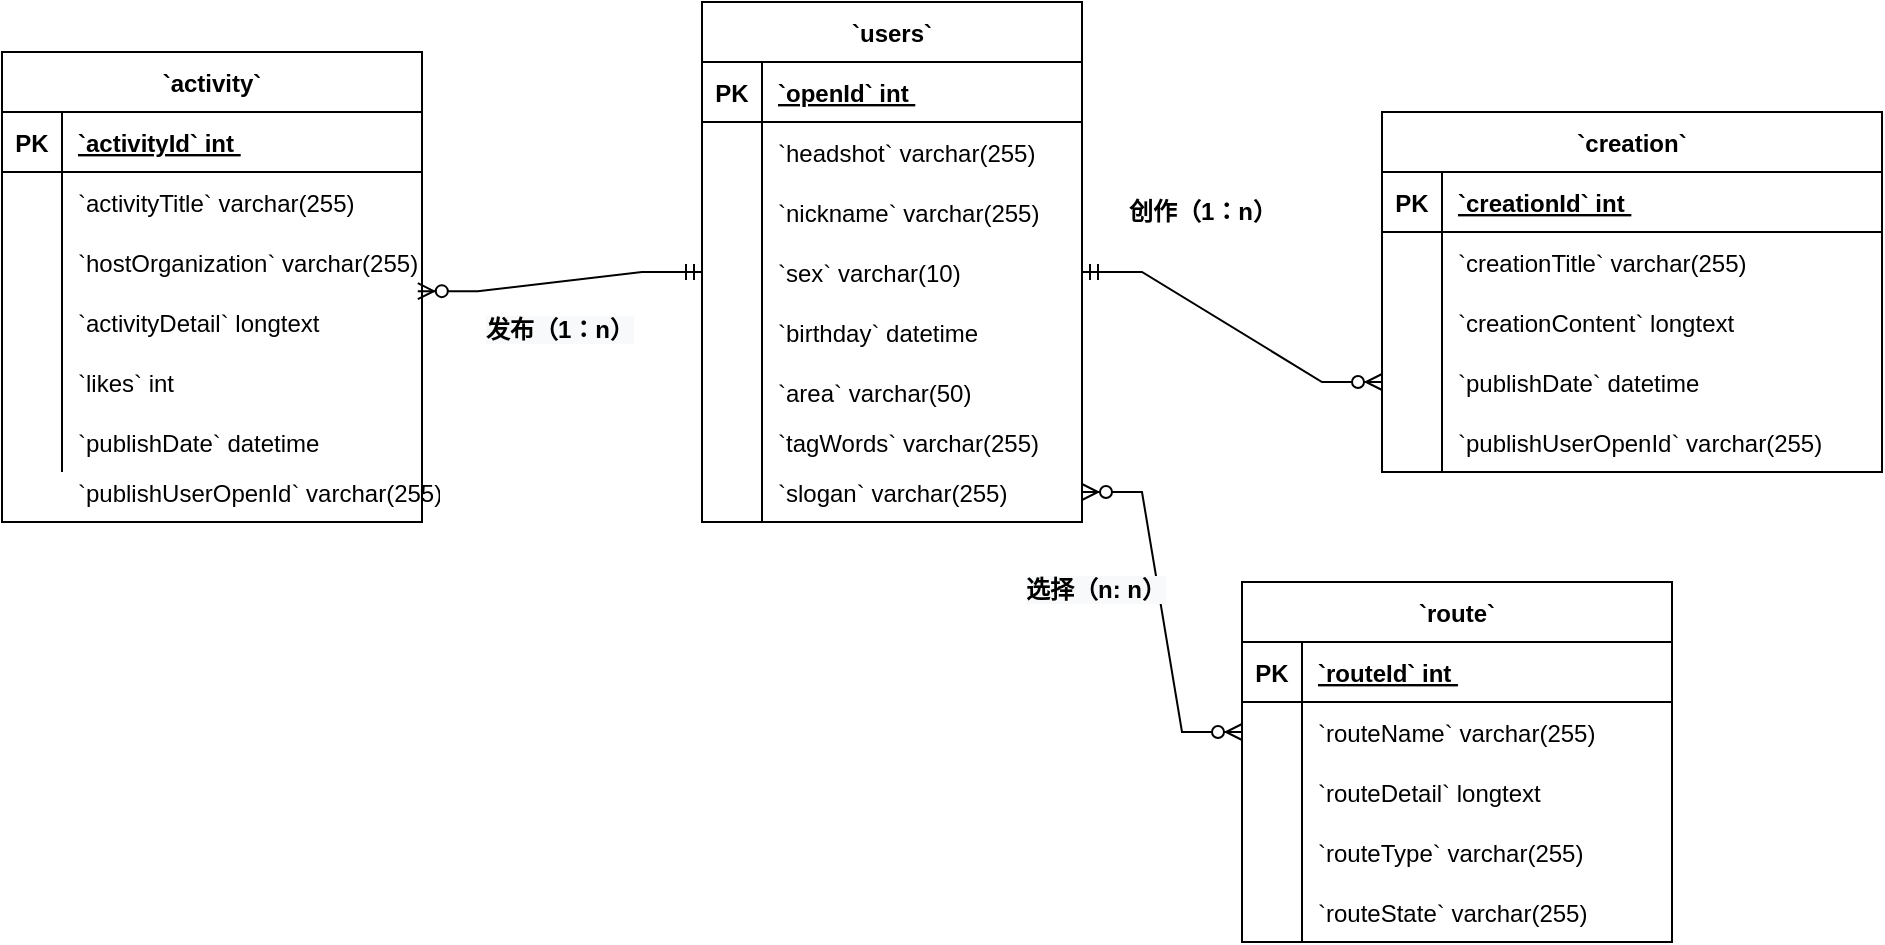 <mxfile version="20.5.1" type="github">
  <diagram id="R2lEEEUBdFMjLlhIrx00" name="Page-1">
    <mxGraphModel dx="2128" dy="579" grid="1" gridSize="10" guides="1" tooltips="1" connect="1" arrows="1" fold="1" page="1" pageScale="1" pageWidth="850" pageHeight="1100" math="0" shadow="0" extFonts="Permanent Marker^https://fonts.googleapis.com/css?family=Permanent+Marker">
      <root>
        <mxCell id="0" />
        <mxCell id="1" parent="0" />
        <mxCell id="EJQRQw9YelDtH3V-2thK-28" value="`users`" style="shape=table;startSize=30;container=1;collapsible=1;childLayout=tableLayout;fixedRows=1;rowLines=0;fontStyle=1;align=center;resizeLast=1;" parent="1" vertex="1">
          <mxGeometry x="90" y="200" width="190" height="260" as="geometry" />
        </mxCell>
        <mxCell id="EJQRQw9YelDtH3V-2thK-29" value="" style="shape=tableRow;horizontal=0;startSize=0;swimlaneHead=0;swimlaneBody=0;fillColor=none;collapsible=0;dropTarget=0;points=[[0,0.5],[1,0.5]];portConstraint=eastwest;top=0;left=0;right=0;bottom=1;" parent="EJQRQw9YelDtH3V-2thK-28" vertex="1">
          <mxGeometry y="30" width="190" height="30" as="geometry" />
        </mxCell>
        <mxCell id="EJQRQw9YelDtH3V-2thK-30" value="PK" style="shape=partialRectangle;overflow=hidden;connectable=0;fillColor=none;top=0;left=0;bottom=0;right=0;fontStyle=1;" parent="EJQRQw9YelDtH3V-2thK-29" vertex="1">
          <mxGeometry width="30" height="30" as="geometry">
            <mxRectangle width="30" height="30" as="alternateBounds" />
          </mxGeometry>
        </mxCell>
        <mxCell id="EJQRQw9YelDtH3V-2thK-31" value="`openId` int " style="shape=partialRectangle;overflow=hidden;connectable=0;fillColor=none;align=left;top=0;left=0;bottom=0;right=0;spacingLeft=6;fontStyle=5;" parent="EJQRQw9YelDtH3V-2thK-29" vertex="1">
          <mxGeometry x="30" width="160" height="30" as="geometry">
            <mxRectangle width="160" height="30" as="alternateBounds" />
          </mxGeometry>
        </mxCell>
        <mxCell id="EJQRQw9YelDtH3V-2thK-35" value="" style="shape=tableRow;horizontal=0;startSize=0;swimlaneHead=0;swimlaneBody=0;fillColor=none;collapsible=0;dropTarget=0;points=[[0,0.5],[1,0.5]];portConstraint=eastwest;top=0;left=0;right=0;bottom=0;" parent="EJQRQw9YelDtH3V-2thK-28" vertex="1">
          <mxGeometry y="60" width="190" height="30" as="geometry" />
        </mxCell>
        <mxCell id="EJQRQw9YelDtH3V-2thK-36" value="" style="shape=partialRectangle;overflow=hidden;connectable=0;fillColor=none;top=0;left=0;bottom=0;right=0;" parent="EJQRQw9YelDtH3V-2thK-35" vertex="1">
          <mxGeometry width="30" height="30" as="geometry">
            <mxRectangle width="30" height="30" as="alternateBounds" />
          </mxGeometry>
        </mxCell>
        <mxCell id="EJQRQw9YelDtH3V-2thK-37" value="`headshot` varchar(255) " style="shape=partialRectangle;overflow=hidden;connectable=0;fillColor=none;align=left;top=0;left=0;bottom=0;right=0;spacingLeft=6;" parent="EJQRQw9YelDtH3V-2thK-35" vertex="1">
          <mxGeometry x="30" width="160" height="30" as="geometry">
            <mxRectangle width="160" height="30" as="alternateBounds" />
          </mxGeometry>
        </mxCell>
        <mxCell id="EJQRQw9YelDtH3V-2thK-38" value="" style="shape=tableRow;horizontal=0;startSize=0;swimlaneHead=0;swimlaneBody=0;fillColor=none;collapsible=0;dropTarget=0;points=[[0,0.5],[1,0.5]];portConstraint=eastwest;top=0;left=0;right=0;bottom=0;" parent="EJQRQw9YelDtH3V-2thK-28" vertex="1">
          <mxGeometry y="90" width="190" height="30" as="geometry" />
        </mxCell>
        <mxCell id="EJQRQw9YelDtH3V-2thK-39" value="" style="shape=partialRectangle;overflow=hidden;connectable=0;fillColor=none;top=0;left=0;bottom=0;right=0;" parent="EJQRQw9YelDtH3V-2thK-38" vertex="1">
          <mxGeometry width="30" height="30" as="geometry">
            <mxRectangle width="30" height="30" as="alternateBounds" />
          </mxGeometry>
        </mxCell>
        <mxCell id="EJQRQw9YelDtH3V-2thK-40" value="`nickname` varchar(255) " style="shape=partialRectangle;overflow=hidden;connectable=0;fillColor=none;align=left;top=0;left=0;bottom=0;right=0;spacingLeft=6;" parent="EJQRQw9YelDtH3V-2thK-38" vertex="1">
          <mxGeometry x="30" width="160" height="30" as="geometry">
            <mxRectangle width="160" height="30" as="alternateBounds" />
          </mxGeometry>
        </mxCell>
        <mxCell id="EJQRQw9YelDtH3V-2thK-47" value="" style="shape=tableRow;horizontal=0;startSize=0;swimlaneHead=0;swimlaneBody=0;fillColor=none;collapsible=0;dropTarget=0;points=[[0,0.5],[1,0.5]];portConstraint=eastwest;top=0;left=0;right=0;bottom=0;" parent="EJQRQw9YelDtH3V-2thK-28" vertex="1">
          <mxGeometry y="120" width="190" height="30" as="geometry" />
        </mxCell>
        <mxCell id="EJQRQw9YelDtH3V-2thK-48" value="" style="shape=partialRectangle;overflow=hidden;connectable=0;fillColor=none;top=0;left=0;bottom=0;right=0;" parent="EJQRQw9YelDtH3V-2thK-47" vertex="1">
          <mxGeometry width="30" height="30" as="geometry">
            <mxRectangle width="30" height="30" as="alternateBounds" />
          </mxGeometry>
        </mxCell>
        <mxCell id="EJQRQw9YelDtH3V-2thK-49" value="`sex` varchar(10) " style="shape=partialRectangle;overflow=hidden;connectable=0;fillColor=none;align=left;top=0;left=0;bottom=0;right=0;spacingLeft=6;" parent="EJQRQw9YelDtH3V-2thK-47" vertex="1">
          <mxGeometry x="30" width="160" height="30" as="geometry">
            <mxRectangle width="160" height="30" as="alternateBounds" />
          </mxGeometry>
        </mxCell>
        <mxCell id="EJQRQw9YelDtH3V-2thK-53" value="" style="shape=tableRow;horizontal=0;startSize=0;swimlaneHead=0;swimlaneBody=0;fillColor=none;collapsible=0;dropTarget=0;points=[[0,0.5],[1,0.5]];portConstraint=eastwest;top=0;left=0;right=0;bottom=0;" parent="EJQRQw9YelDtH3V-2thK-28" vertex="1">
          <mxGeometry y="150" width="190" height="30" as="geometry" />
        </mxCell>
        <mxCell id="EJQRQw9YelDtH3V-2thK-54" value="" style="shape=partialRectangle;overflow=hidden;connectable=0;fillColor=none;top=0;left=0;bottom=0;right=0;" parent="EJQRQw9YelDtH3V-2thK-53" vertex="1">
          <mxGeometry width="30" height="30" as="geometry">
            <mxRectangle width="30" height="30" as="alternateBounds" />
          </mxGeometry>
        </mxCell>
        <mxCell id="EJQRQw9YelDtH3V-2thK-55" value="`birthday` datetime" style="shape=partialRectangle;overflow=hidden;connectable=0;fillColor=none;align=left;top=0;left=0;bottom=0;right=0;spacingLeft=6;" parent="EJQRQw9YelDtH3V-2thK-53" vertex="1">
          <mxGeometry x="30" width="160" height="30" as="geometry">
            <mxRectangle width="160" height="30" as="alternateBounds" />
          </mxGeometry>
        </mxCell>
        <mxCell id="EJQRQw9YelDtH3V-2thK-56" value="" style="shape=tableRow;horizontal=0;startSize=0;swimlaneHead=0;swimlaneBody=0;fillColor=none;collapsible=0;dropTarget=0;points=[[0,0.5],[1,0.5]];portConstraint=eastwest;top=0;left=0;right=0;bottom=0;" parent="EJQRQw9YelDtH3V-2thK-28" vertex="1">
          <mxGeometry y="180" width="190" height="30" as="geometry" />
        </mxCell>
        <mxCell id="EJQRQw9YelDtH3V-2thK-57" value="" style="shape=partialRectangle;overflow=hidden;connectable=0;fillColor=none;top=0;left=0;bottom=0;right=0;" parent="EJQRQw9YelDtH3V-2thK-56" vertex="1">
          <mxGeometry width="30" height="30" as="geometry">
            <mxRectangle width="30" height="30" as="alternateBounds" />
          </mxGeometry>
        </mxCell>
        <mxCell id="EJQRQw9YelDtH3V-2thK-58" value="`area` varchar(50) " style="shape=partialRectangle;overflow=hidden;connectable=0;fillColor=none;align=left;top=0;left=0;bottom=0;right=0;spacingLeft=6;" parent="EJQRQw9YelDtH3V-2thK-56" vertex="1">
          <mxGeometry x="30" width="160" height="30" as="geometry">
            <mxRectangle width="160" height="30" as="alternateBounds" />
          </mxGeometry>
        </mxCell>
        <mxCell id="EJQRQw9YelDtH3V-2thK-62" value="" style="shape=tableRow;horizontal=0;startSize=0;swimlaneHead=0;swimlaneBody=0;fillColor=none;collapsible=0;dropTarget=0;points=[[0,0.5],[1,0.5]];portConstraint=eastwest;top=0;left=0;right=0;bottom=0;" parent="EJQRQw9YelDtH3V-2thK-28" vertex="1">
          <mxGeometry y="210" width="190" height="20" as="geometry" />
        </mxCell>
        <mxCell id="EJQRQw9YelDtH3V-2thK-63" value="" style="shape=partialRectangle;overflow=hidden;connectable=0;fillColor=none;top=0;left=0;bottom=0;right=0;" parent="EJQRQw9YelDtH3V-2thK-62" vertex="1">
          <mxGeometry width="30" height="20" as="geometry">
            <mxRectangle width="30" height="20" as="alternateBounds" />
          </mxGeometry>
        </mxCell>
        <mxCell id="EJQRQw9YelDtH3V-2thK-64" value="`tagWords` varchar(255) " style="shape=partialRectangle;overflow=hidden;connectable=0;fillColor=none;align=left;top=0;left=0;bottom=0;right=0;spacingLeft=6;" parent="EJQRQw9YelDtH3V-2thK-62" vertex="1">
          <mxGeometry x="30" width="160" height="20" as="geometry">
            <mxRectangle width="160" height="20" as="alternateBounds" />
          </mxGeometry>
        </mxCell>
        <mxCell id="EJQRQw9YelDtH3V-2thK-65" value="" style="shape=tableRow;horizontal=0;startSize=0;swimlaneHead=0;swimlaneBody=0;fillColor=none;collapsible=0;dropTarget=0;points=[[0,0.5],[1,0.5]];portConstraint=eastwest;top=0;left=0;right=0;bottom=0;" parent="EJQRQw9YelDtH3V-2thK-28" vertex="1">
          <mxGeometry y="230" width="190" height="30" as="geometry" />
        </mxCell>
        <mxCell id="EJQRQw9YelDtH3V-2thK-66" value="" style="shape=partialRectangle;overflow=hidden;connectable=0;fillColor=none;top=0;left=0;bottom=0;right=0;" parent="EJQRQw9YelDtH3V-2thK-65" vertex="1">
          <mxGeometry width="30" height="30" as="geometry">
            <mxRectangle width="30" height="30" as="alternateBounds" />
          </mxGeometry>
        </mxCell>
        <mxCell id="EJQRQw9YelDtH3V-2thK-67" value="`slogan` varchar(255) " style="shape=partialRectangle;overflow=hidden;connectable=0;fillColor=none;align=left;top=0;left=0;bottom=0;right=0;spacingLeft=6;" parent="EJQRQw9YelDtH3V-2thK-65" vertex="1">
          <mxGeometry x="30" width="160" height="30" as="geometry">
            <mxRectangle width="160" height="30" as="alternateBounds" />
          </mxGeometry>
        </mxCell>
        <mxCell id="EJQRQw9YelDtH3V-2thK-80" value="`activity`" style="shape=table;startSize=30;container=1;collapsible=1;childLayout=tableLayout;fixedRows=1;rowLines=0;fontStyle=1;align=center;resizeLast=1;" parent="1" vertex="1">
          <mxGeometry x="-260" y="225" width="210" height="235" as="geometry" />
        </mxCell>
        <mxCell id="EJQRQw9YelDtH3V-2thK-81" value="" style="shape=tableRow;horizontal=0;startSize=0;swimlaneHead=0;swimlaneBody=0;fillColor=none;collapsible=0;dropTarget=0;points=[[0,0.5],[1,0.5]];portConstraint=eastwest;top=0;left=0;right=0;bottom=1;" parent="EJQRQw9YelDtH3V-2thK-80" vertex="1">
          <mxGeometry y="30" width="210" height="30" as="geometry" />
        </mxCell>
        <mxCell id="EJQRQw9YelDtH3V-2thK-82" value="PK" style="shape=partialRectangle;overflow=hidden;connectable=0;fillColor=none;top=0;left=0;bottom=0;right=0;fontStyle=1;" parent="EJQRQw9YelDtH3V-2thK-81" vertex="1">
          <mxGeometry width="30" height="30" as="geometry">
            <mxRectangle width="30" height="30" as="alternateBounds" />
          </mxGeometry>
        </mxCell>
        <mxCell id="EJQRQw9YelDtH3V-2thK-83" value="`activityId` int " style="shape=partialRectangle;overflow=hidden;connectable=0;fillColor=none;align=left;top=0;left=0;bottom=0;right=0;spacingLeft=6;fontStyle=5;" parent="EJQRQw9YelDtH3V-2thK-81" vertex="1">
          <mxGeometry x="30" width="180" height="30" as="geometry">
            <mxRectangle width="180" height="30" as="alternateBounds" />
          </mxGeometry>
        </mxCell>
        <mxCell id="EJQRQw9YelDtH3V-2thK-84" value="" style="shape=tableRow;horizontal=0;startSize=0;swimlaneHead=0;swimlaneBody=0;fillColor=none;collapsible=0;dropTarget=0;points=[[0,0.5],[1,0.5]];portConstraint=eastwest;top=0;left=0;right=0;bottom=0;" parent="EJQRQw9YelDtH3V-2thK-80" vertex="1">
          <mxGeometry y="60" width="210" height="30" as="geometry" />
        </mxCell>
        <mxCell id="EJQRQw9YelDtH3V-2thK-85" value="" style="shape=partialRectangle;overflow=hidden;connectable=0;fillColor=none;top=0;left=0;bottom=0;right=0;" parent="EJQRQw9YelDtH3V-2thK-84" vertex="1">
          <mxGeometry width="30" height="30" as="geometry">
            <mxRectangle width="30" height="30" as="alternateBounds" />
          </mxGeometry>
        </mxCell>
        <mxCell id="EJQRQw9YelDtH3V-2thK-86" value="`activityTitle` varchar(255) " style="shape=partialRectangle;overflow=hidden;connectable=0;fillColor=none;align=left;top=0;left=0;bottom=0;right=0;spacingLeft=6;" parent="EJQRQw9YelDtH3V-2thK-84" vertex="1">
          <mxGeometry x="30" width="180" height="30" as="geometry">
            <mxRectangle width="180" height="30" as="alternateBounds" />
          </mxGeometry>
        </mxCell>
        <mxCell id="EJQRQw9YelDtH3V-2thK-87" value="" style="shape=tableRow;horizontal=0;startSize=0;swimlaneHead=0;swimlaneBody=0;fillColor=none;collapsible=0;dropTarget=0;points=[[0,0.5],[1,0.5]];portConstraint=eastwest;top=0;left=0;right=0;bottom=0;" parent="EJQRQw9YelDtH3V-2thK-80" vertex="1">
          <mxGeometry y="90" width="210" height="30" as="geometry" />
        </mxCell>
        <mxCell id="EJQRQw9YelDtH3V-2thK-88" value="" style="shape=partialRectangle;overflow=hidden;connectable=0;fillColor=none;top=0;left=0;bottom=0;right=0;" parent="EJQRQw9YelDtH3V-2thK-87" vertex="1">
          <mxGeometry width="30" height="30" as="geometry">
            <mxRectangle width="30" height="30" as="alternateBounds" />
          </mxGeometry>
        </mxCell>
        <mxCell id="EJQRQw9YelDtH3V-2thK-89" value="`hostOrganization` varchar(255)  " style="shape=partialRectangle;overflow=hidden;connectable=0;fillColor=none;align=left;top=0;left=0;bottom=0;right=0;spacingLeft=6;" parent="EJQRQw9YelDtH3V-2thK-87" vertex="1">
          <mxGeometry x="30" width="180" height="30" as="geometry">
            <mxRectangle width="180" height="30" as="alternateBounds" />
          </mxGeometry>
        </mxCell>
        <mxCell id="EJQRQw9YelDtH3V-2thK-90" value="" style="shape=tableRow;horizontal=0;startSize=0;swimlaneHead=0;swimlaneBody=0;fillColor=none;collapsible=0;dropTarget=0;points=[[0,0.5],[1,0.5]];portConstraint=eastwest;top=0;left=0;right=0;bottom=0;" parent="EJQRQw9YelDtH3V-2thK-80" vertex="1">
          <mxGeometry y="120" width="210" height="30" as="geometry" />
        </mxCell>
        <mxCell id="EJQRQw9YelDtH3V-2thK-91" value="" style="shape=partialRectangle;overflow=hidden;connectable=0;fillColor=none;top=0;left=0;bottom=0;right=0;" parent="EJQRQw9YelDtH3V-2thK-90" vertex="1">
          <mxGeometry width="30" height="30" as="geometry">
            <mxRectangle width="30" height="30" as="alternateBounds" />
          </mxGeometry>
        </mxCell>
        <mxCell id="EJQRQw9YelDtH3V-2thK-92" value="`activityDetail` longtext " style="shape=partialRectangle;overflow=hidden;connectable=0;fillColor=none;align=left;top=0;left=0;bottom=0;right=0;spacingLeft=6;" parent="EJQRQw9YelDtH3V-2thK-90" vertex="1">
          <mxGeometry x="30" width="180" height="30" as="geometry">
            <mxRectangle width="180" height="30" as="alternateBounds" />
          </mxGeometry>
        </mxCell>
        <mxCell id="EJQRQw9YelDtH3V-2thK-93" value="" style="shape=tableRow;horizontal=0;startSize=0;swimlaneHead=0;swimlaneBody=0;fillColor=none;collapsible=0;dropTarget=0;points=[[0,0.5],[1,0.5]];portConstraint=eastwest;top=0;left=0;right=0;bottom=0;" parent="EJQRQw9YelDtH3V-2thK-80" vertex="1">
          <mxGeometry y="150" width="210" height="30" as="geometry" />
        </mxCell>
        <mxCell id="EJQRQw9YelDtH3V-2thK-94" value="" style="shape=partialRectangle;overflow=hidden;connectable=0;fillColor=none;top=0;left=0;bottom=0;right=0;" parent="EJQRQw9YelDtH3V-2thK-93" vertex="1">
          <mxGeometry width="30" height="30" as="geometry">
            <mxRectangle width="30" height="30" as="alternateBounds" />
          </mxGeometry>
        </mxCell>
        <mxCell id="EJQRQw9YelDtH3V-2thK-95" value="`likes` int " style="shape=partialRectangle;overflow=hidden;connectable=0;fillColor=none;align=left;top=0;left=0;bottom=0;right=0;spacingLeft=6;" parent="EJQRQw9YelDtH3V-2thK-93" vertex="1">
          <mxGeometry x="30" width="180" height="30" as="geometry">
            <mxRectangle width="180" height="30" as="alternateBounds" />
          </mxGeometry>
        </mxCell>
        <mxCell id="EJQRQw9YelDtH3V-2thK-96" value="" style="shape=tableRow;horizontal=0;startSize=0;swimlaneHead=0;swimlaneBody=0;fillColor=none;collapsible=0;dropTarget=0;points=[[0,0.5],[1,0.5]];portConstraint=eastwest;top=0;left=0;right=0;bottom=0;" parent="EJQRQw9YelDtH3V-2thK-80" vertex="1">
          <mxGeometry y="180" width="210" height="30" as="geometry" />
        </mxCell>
        <mxCell id="EJQRQw9YelDtH3V-2thK-97" value="" style="shape=partialRectangle;overflow=hidden;connectable=0;fillColor=none;top=0;left=0;bottom=0;right=0;" parent="EJQRQw9YelDtH3V-2thK-96" vertex="1">
          <mxGeometry width="30" height="30" as="geometry">
            <mxRectangle width="30" height="30" as="alternateBounds" />
          </mxGeometry>
        </mxCell>
        <mxCell id="EJQRQw9YelDtH3V-2thK-98" value="`publishDate` datetime " style="shape=partialRectangle;overflow=hidden;connectable=0;fillColor=none;align=left;top=0;left=0;bottom=0;right=0;spacingLeft=6;" parent="EJQRQw9YelDtH3V-2thK-96" vertex="1">
          <mxGeometry x="30" width="180" height="30" as="geometry">
            <mxRectangle width="180" height="30" as="alternateBounds" />
          </mxGeometry>
        </mxCell>
        <mxCell id="EJQRQw9YelDtH3V-2thK-109" value="`creation`" style="shape=table;startSize=30;container=1;collapsible=1;childLayout=tableLayout;fixedRows=1;rowLines=0;fontStyle=1;align=center;resizeLast=1;" parent="1" vertex="1">
          <mxGeometry x="430" y="255" width="250" height="180" as="geometry" />
        </mxCell>
        <mxCell id="EJQRQw9YelDtH3V-2thK-110" value="" style="shape=tableRow;horizontal=0;startSize=0;swimlaneHead=0;swimlaneBody=0;fillColor=none;collapsible=0;dropTarget=0;points=[[0,0.5],[1,0.5]];portConstraint=eastwest;top=0;left=0;right=0;bottom=1;" parent="EJQRQw9YelDtH3V-2thK-109" vertex="1">
          <mxGeometry y="30" width="250" height="30" as="geometry" />
        </mxCell>
        <mxCell id="EJQRQw9YelDtH3V-2thK-111" value="PK" style="shape=partialRectangle;overflow=hidden;connectable=0;fillColor=none;top=0;left=0;bottom=0;right=0;fontStyle=1;" parent="EJQRQw9YelDtH3V-2thK-110" vertex="1">
          <mxGeometry width="30" height="30" as="geometry">
            <mxRectangle width="30" height="30" as="alternateBounds" />
          </mxGeometry>
        </mxCell>
        <mxCell id="EJQRQw9YelDtH3V-2thK-112" value="`creationId` int " style="shape=partialRectangle;overflow=hidden;connectable=0;fillColor=none;align=left;top=0;left=0;bottom=0;right=0;spacingLeft=6;fontStyle=5;" parent="EJQRQw9YelDtH3V-2thK-110" vertex="1">
          <mxGeometry x="30" width="220" height="30" as="geometry">
            <mxRectangle width="220" height="30" as="alternateBounds" />
          </mxGeometry>
        </mxCell>
        <mxCell id="EJQRQw9YelDtH3V-2thK-113" value="" style="shape=tableRow;horizontal=0;startSize=0;swimlaneHead=0;swimlaneBody=0;fillColor=none;collapsible=0;dropTarget=0;points=[[0,0.5],[1,0.5]];portConstraint=eastwest;top=0;left=0;right=0;bottom=0;" parent="EJQRQw9YelDtH3V-2thK-109" vertex="1">
          <mxGeometry y="60" width="250" height="30" as="geometry" />
        </mxCell>
        <mxCell id="EJQRQw9YelDtH3V-2thK-114" value="" style="shape=partialRectangle;overflow=hidden;connectable=0;fillColor=none;top=0;left=0;bottom=0;right=0;" parent="EJQRQw9YelDtH3V-2thK-113" vertex="1">
          <mxGeometry width="30" height="30" as="geometry">
            <mxRectangle width="30" height="30" as="alternateBounds" />
          </mxGeometry>
        </mxCell>
        <mxCell id="EJQRQw9YelDtH3V-2thK-115" value="`creationTitle` varchar(255) " style="shape=partialRectangle;overflow=hidden;connectable=0;fillColor=none;align=left;top=0;left=0;bottom=0;right=0;spacingLeft=6;" parent="EJQRQw9YelDtH3V-2thK-113" vertex="1">
          <mxGeometry x="30" width="220" height="30" as="geometry">
            <mxRectangle width="220" height="30" as="alternateBounds" />
          </mxGeometry>
        </mxCell>
        <mxCell id="EJQRQw9YelDtH3V-2thK-116" value="" style="shape=tableRow;horizontal=0;startSize=0;swimlaneHead=0;swimlaneBody=0;fillColor=none;collapsible=0;dropTarget=0;points=[[0,0.5],[1,0.5]];portConstraint=eastwest;top=0;left=0;right=0;bottom=0;" parent="EJQRQw9YelDtH3V-2thK-109" vertex="1">
          <mxGeometry y="90" width="250" height="30" as="geometry" />
        </mxCell>
        <mxCell id="EJQRQw9YelDtH3V-2thK-117" value="" style="shape=partialRectangle;overflow=hidden;connectable=0;fillColor=none;top=0;left=0;bottom=0;right=0;" parent="EJQRQw9YelDtH3V-2thK-116" vertex="1">
          <mxGeometry width="30" height="30" as="geometry">
            <mxRectangle width="30" height="30" as="alternateBounds" />
          </mxGeometry>
        </mxCell>
        <mxCell id="EJQRQw9YelDtH3V-2thK-118" value="`creationContent` longtext " style="shape=partialRectangle;overflow=hidden;connectable=0;fillColor=none;align=left;top=0;left=0;bottom=0;right=0;spacingLeft=6;" parent="EJQRQw9YelDtH3V-2thK-116" vertex="1">
          <mxGeometry x="30" width="220" height="30" as="geometry">
            <mxRectangle width="220" height="30" as="alternateBounds" />
          </mxGeometry>
        </mxCell>
        <mxCell id="EJQRQw9YelDtH3V-2thK-119" value="" style="shape=tableRow;horizontal=0;startSize=0;swimlaneHead=0;swimlaneBody=0;fillColor=none;collapsible=0;dropTarget=0;points=[[0,0.5],[1,0.5]];portConstraint=eastwest;top=0;left=0;right=0;bottom=0;" parent="EJQRQw9YelDtH3V-2thK-109" vertex="1">
          <mxGeometry y="120" width="250" height="30" as="geometry" />
        </mxCell>
        <mxCell id="EJQRQw9YelDtH3V-2thK-120" value="" style="shape=partialRectangle;overflow=hidden;connectable=0;fillColor=none;top=0;left=0;bottom=0;right=0;" parent="EJQRQw9YelDtH3V-2thK-119" vertex="1">
          <mxGeometry width="30" height="30" as="geometry">
            <mxRectangle width="30" height="30" as="alternateBounds" />
          </mxGeometry>
        </mxCell>
        <mxCell id="EJQRQw9YelDtH3V-2thK-121" value="`publishDate` datetime " style="shape=partialRectangle;overflow=hidden;connectable=0;fillColor=none;align=left;top=0;left=0;bottom=0;right=0;spacingLeft=6;" parent="EJQRQw9YelDtH3V-2thK-119" vertex="1">
          <mxGeometry x="30" width="220" height="30" as="geometry">
            <mxRectangle width="220" height="30" as="alternateBounds" />
          </mxGeometry>
        </mxCell>
        <mxCell id="EJQRQw9YelDtH3V-2thK-122" value="" style="shape=tableRow;horizontal=0;startSize=0;swimlaneHead=0;swimlaneBody=0;fillColor=none;collapsible=0;dropTarget=0;points=[[0,0.5],[1,0.5]];portConstraint=eastwest;top=0;left=0;right=0;bottom=0;" parent="EJQRQw9YelDtH3V-2thK-109" vertex="1">
          <mxGeometry y="150" width="250" height="30" as="geometry" />
        </mxCell>
        <mxCell id="EJQRQw9YelDtH3V-2thK-123" value="" style="shape=partialRectangle;overflow=hidden;connectable=0;fillColor=none;top=0;left=0;bottom=0;right=0;" parent="EJQRQw9YelDtH3V-2thK-122" vertex="1">
          <mxGeometry width="30" height="30" as="geometry">
            <mxRectangle width="30" height="30" as="alternateBounds" />
          </mxGeometry>
        </mxCell>
        <mxCell id="EJQRQw9YelDtH3V-2thK-124" value="`publishUserOpenId` varchar(255) " style="shape=partialRectangle;overflow=hidden;connectable=0;fillColor=none;align=left;top=0;left=0;bottom=0;right=0;spacingLeft=6;" parent="EJQRQw9YelDtH3V-2thK-122" vertex="1">
          <mxGeometry x="30" width="220" height="30" as="geometry">
            <mxRectangle width="220" height="30" as="alternateBounds" />
          </mxGeometry>
        </mxCell>
        <mxCell id="EJQRQw9YelDtH3V-2thK-168" value="`route`" style="shape=table;startSize=30;container=1;collapsible=1;childLayout=tableLayout;fixedRows=1;rowLines=0;fontStyle=1;align=center;resizeLast=1;" parent="1" vertex="1">
          <mxGeometry x="360" y="490" width="215" height="180" as="geometry" />
        </mxCell>
        <mxCell id="EJQRQw9YelDtH3V-2thK-169" value="" style="shape=tableRow;horizontal=0;startSize=0;swimlaneHead=0;swimlaneBody=0;fillColor=none;collapsible=0;dropTarget=0;points=[[0,0.5],[1,0.5]];portConstraint=eastwest;top=0;left=0;right=0;bottom=1;" parent="EJQRQw9YelDtH3V-2thK-168" vertex="1">
          <mxGeometry y="30" width="215" height="30" as="geometry" />
        </mxCell>
        <mxCell id="EJQRQw9YelDtH3V-2thK-170" value="PK" style="shape=partialRectangle;overflow=hidden;connectable=0;fillColor=none;top=0;left=0;bottom=0;right=0;fontStyle=1;" parent="EJQRQw9YelDtH3V-2thK-169" vertex="1">
          <mxGeometry width="30" height="30" as="geometry">
            <mxRectangle width="30" height="30" as="alternateBounds" />
          </mxGeometry>
        </mxCell>
        <mxCell id="EJQRQw9YelDtH3V-2thK-171" value="`routeId` int " style="shape=partialRectangle;overflow=hidden;connectable=0;fillColor=none;align=left;top=0;left=0;bottom=0;right=0;spacingLeft=6;fontStyle=5;" parent="EJQRQw9YelDtH3V-2thK-169" vertex="1">
          <mxGeometry x="30" width="185" height="30" as="geometry">
            <mxRectangle width="185" height="30" as="alternateBounds" />
          </mxGeometry>
        </mxCell>
        <mxCell id="EJQRQw9YelDtH3V-2thK-172" value="" style="shape=tableRow;horizontal=0;startSize=0;swimlaneHead=0;swimlaneBody=0;fillColor=none;collapsible=0;dropTarget=0;points=[[0,0.5],[1,0.5]];portConstraint=eastwest;top=0;left=0;right=0;bottom=0;" parent="EJQRQw9YelDtH3V-2thK-168" vertex="1">
          <mxGeometry y="60" width="215" height="30" as="geometry" />
        </mxCell>
        <mxCell id="EJQRQw9YelDtH3V-2thK-173" value="" style="shape=partialRectangle;overflow=hidden;connectable=0;fillColor=none;top=0;left=0;bottom=0;right=0;" parent="EJQRQw9YelDtH3V-2thK-172" vertex="1">
          <mxGeometry width="30" height="30" as="geometry">
            <mxRectangle width="30" height="30" as="alternateBounds" />
          </mxGeometry>
        </mxCell>
        <mxCell id="EJQRQw9YelDtH3V-2thK-174" value="`routeName` varchar(255) " style="shape=partialRectangle;overflow=hidden;connectable=0;fillColor=none;align=left;top=0;left=0;bottom=0;right=0;spacingLeft=6;" parent="EJQRQw9YelDtH3V-2thK-172" vertex="1">
          <mxGeometry x="30" width="185" height="30" as="geometry">
            <mxRectangle width="185" height="30" as="alternateBounds" />
          </mxGeometry>
        </mxCell>
        <mxCell id="EJQRQw9YelDtH3V-2thK-175" value="" style="shape=tableRow;horizontal=0;startSize=0;swimlaneHead=0;swimlaneBody=0;fillColor=none;collapsible=0;dropTarget=0;points=[[0,0.5],[1,0.5]];portConstraint=eastwest;top=0;left=0;right=0;bottom=0;" parent="EJQRQw9YelDtH3V-2thK-168" vertex="1">
          <mxGeometry y="90" width="215" height="30" as="geometry" />
        </mxCell>
        <mxCell id="EJQRQw9YelDtH3V-2thK-176" value="" style="shape=partialRectangle;overflow=hidden;connectable=0;fillColor=none;top=0;left=0;bottom=0;right=0;" parent="EJQRQw9YelDtH3V-2thK-175" vertex="1">
          <mxGeometry width="30" height="30" as="geometry">
            <mxRectangle width="30" height="30" as="alternateBounds" />
          </mxGeometry>
        </mxCell>
        <mxCell id="EJQRQw9YelDtH3V-2thK-177" value="`routeDetail` longtext " style="shape=partialRectangle;overflow=hidden;connectable=0;fillColor=none;align=left;top=0;left=0;bottom=0;right=0;spacingLeft=6;" parent="EJQRQw9YelDtH3V-2thK-175" vertex="1">
          <mxGeometry x="30" width="185" height="30" as="geometry">
            <mxRectangle width="185" height="30" as="alternateBounds" />
          </mxGeometry>
        </mxCell>
        <mxCell id="EJQRQw9YelDtH3V-2thK-178" value="" style="shape=tableRow;horizontal=0;startSize=0;swimlaneHead=0;swimlaneBody=0;fillColor=none;collapsible=0;dropTarget=0;points=[[0,0.5],[1,0.5]];portConstraint=eastwest;top=0;left=0;right=0;bottom=0;" parent="EJQRQw9YelDtH3V-2thK-168" vertex="1">
          <mxGeometry y="120" width="215" height="30" as="geometry" />
        </mxCell>
        <mxCell id="EJQRQw9YelDtH3V-2thK-179" value="" style="shape=partialRectangle;overflow=hidden;connectable=0;fillColor=none;top=0;left=0;bottom=0;right=0;" parent="EJQRQw9YelDtH3V-2thK-178" vertex="1">
          <mxGeometry width="30" height="30" as="geometry">
            <mxRectangle width="30" height="30" as="alternateBounds" />
          </mxGeometry>
        </mxCell>
        <mxCell id="EJQRQw9YelDtH3V-2thK-180" value="`routeType` varchar(255) " style="shape=partialRectangle;overflow=hidden;connectable=0;fillColor=none;align=left;top=0;left=0;bottom=0;right=0;spacingLeft=6;" parent="EJQRQw9YelDtH3V-2thK-178" vertex="1">
          <mxGeometry x="30" width="185" height="30" as="geometry">
            <mxRectangle width="185" height="30" as="alternateBounds" />
          </mxGeometry>
        </mxCell>
        <mxCell id="EJQRQw9YelDtH3V-2thK-181" value="" style="shape=tableRow;horizontal=0;startSize=0;swimlaneHead=0;swimlaneBody=0;fillColor=none;collapsible=0;dropTarget=0;points=[[0,0.5],[1,0.5]];portConstraint=eastwest;top=0;left=0;right=0;bottom=0;" parent="EJQRQw9YelDtH3V-2thK-168" vertex="1">
          <mxGeometry y="150" width="215" height="30" as="geometry" />
        </mxCell>
        <mxCell id="EJQRQw9YelDtH3V-2thK-182" value="" style="shape=partialRectangle;overflow=hidden;connectable=0;fillColor=none;top=0;left=0;bottom=0;right=0;" parent="EJQRQw9YelDtH3V-2thK-181" vertex="1">
          <mxGeometry width="30" height="30" as="geometry">
            <mxRectangle width="30" height="30" as="alternateBounds" />
          </mxGeometry>
        </mxCell>
        <mxCell id="EJQRQw9YelDtH3V-2thK-183" value="`routeState` varchar(255) " style="shape=partialRectangle;overflow=hidden;connectable=0;fillColor=none;align=left;top=0;left=0;bottom=0;right=0;spacingLeft=6;" parent="EJQRQw9YelDtH3V-2thK-181" vertex="1">
          <mxGeometry x="30" width="185" height="30" as="geometry">
            <mxRectangle width="185" height="30" as="alternateBounds" />
          </mxGeometry>
        </mxCell>
        <mxCell id="5vhXJ_hUAI4i19bsjO4G-4" value="" style="edgeStyle=entityRelationEdgeStyle;fontSize=12;html=1;endArrow=ERzeroToMany;startArrow=ERmandOne;rounded=0;exitX=1;exitY=0.5;exitDx=0;exitDy=0;" edge="1" parent="1" source="EJQRQw9YelDtH3V-2thK-47">
          <mxGeometry width="100" height="100" relative="1" as="geometry">
            <mxPoint x="270" y="550" as="sourcePoint" />
            <mxPoint x="430" y="390" as="targetPoint" />
          </mxGeometry>
        </mxCell>
        <mxCell id="5vhXJ_hUAI4i19bsjO4G-8" value="" style="edgeStyle=entityRelationEdgeStyle;fontSize=12;html=1;endArrow=ERzeroToMany;startArrow=ERmandOne;rounded=0;exitX=0;exitY=0.5;exitDx=0;exitDy=0;entryX=0.99;entryY=-0.014;entryDx=0;entryDy=0;entryPerimeter=0;" edge="1" parent="1" source="EJQRQw9YelDtH3V-2thK-47" target="EJQRQw9YelDtH3V-2thK-90">
          <mxGeometry width="100" height="100" relative="1" as="geometry">
            <mxPoint x="40" y="540" as="sourcePoint" />
            <mxPoint x="140" y="440" as="targetPoint" />
          </mxGeometry>
        </mxCell>
        <mxCell id="5vhXJ_hUAI4i19bsjO4G-11" value="" style="edgeStyle=entityRelationEdgeStyle;fontSize=12;html=1;endArrow=ERzeroToMany;endFill=1;startArrow=ERzeroToMany;rounded=0;entryX=0;entryY=0.5;entryDx=0;entryDy=0;" edge="1" parent="1" source="EJQRQw9YelDtH3V-2thK-65" target="EJQRQw9YelDtH3V-2thK-172">
          <mxGeometry width="100" height="100" relative="1" as="geometry">
            <mxPoint x="40" y="540" as="sourcePoint" />
            <mxPoint x="510" y="550" as="targetPoint" />
          </mxGeometry>
        </mxCell>
        <mxCell id="5vhXJ_hUAI4i19bsjO4G-12" value="&lt;b&gt;创作（1：n）&lt;/b&gt;" style="text;html=1;resizable=0;autosize=1;align=center;verticalAlign=middle;points=[];fillColor=none;strokeColor=none;rounded=0;" vertex="1" parent="1">
          <mxGeometry x="290" y="290" width="100" height="30" as="geometry" />
        </mxCell>
        <mxCell id="5vhXJ_hUAI4i19bsjO4G-13" value="&lt;b style=&quot;color: rgb(0, 0, 0); font-family: Helvetica; font-size: 12px; font-style: normal; font-variant-ligatures: normal; font-variant-caps: normal; letter-spacing: normal; orphans: 2; text-align: center; text-indent: 0px; text-transform: none; widows: 2; word-spacing: 0px; -webkit-text-stroke-width: 0px; background-color: rgb(248, 249, 250); text-decoration-thickness: initial; text-decoration-style: initial; text-decoration-color: initial;&quot;&gt;发布（1：n）&lt;/b&gt;" style="text;whiteSpace=wrap;html=1;" vertex="1" parent="1">
          <mxGeometry x="-20" y="350" width="110" height="40" as="geometry" />
        </mxCell>
        <mxCell id="5vhXJ_hUAI4i19bsjO4G-14" value="&lt;b style=&quot;color: rgb(0, 0, 0); font-family: Helvetica; font-size: 12px; font-style: normal; font-variant-ligatures: normal; font-variant-caps: normal; letter-spacing: normal; orphans: 2; text-align: center; text-indent: 0px; text-transform: none; widows: 2; word-spacing: 0px; -webkit-text-stroke-width: 0px; background-color: rgb(248, 249, 250); text-decoration-thickness: initial; text-decoration-style: initial; text-decoration-color: initial;&quot;&gt;选择（n: n）&lt;/b&gt;" style="text;whiteSpace=wrap;html=1;" vertex="1" parent="1">
          <mxGeometry x="250" y="480" width="110" height="40" as="geometry" />
        </mxCell>
        <mxCell id="5vhXJ_hUAI4i19bsjO4G-15" value="" style="shape=tableRow;horizontal=0;startSize=0;swimlaneHead=0;swimlaneBody=0;fillColor=none;collapsible=0;dropTarget=0;points=[[0,0.5],[1,0.5]];portConstraint=eastwest;top=0;left=0;right=0;bottom=0;" vertex="1" parent="1">
          <mxGeometry x="-260" y="430" width="220" height="30" as="geometry" />
        </mxCell>
        <mxCell id="5vhXJ_hUAI4i19bsjO4G-16" value="" style="shape=partialRectangle;overflow=hidden;connectable=0;fillColor=none;top=0;left=0;bottom=0;right=0;" vertex="1" parent="5vhXJ_hUAI4i19bsjO4G-15">
          <mxGeometry width="30" height="30" as="geometry">
            <mxRectangle width="30" height="30" as="alternateBounds" />
          </mxGeometry>
        </mxCell>
        <mxCell id="5vhXJ_hUAI4i19bsjO4G-17" value="`publishUserOpenId` varchar(255) " style="shape=partialRectangle;overflow=hidden;connectable=0;fillColor=none;align=left;top=0;left=0;bottom=0;right=0;spacingLeft=6;" vertex="1" parent="5vhXJ_hUAI4i19bsjO4G-15">
          <mxGeometry x="30" width="190" height="30" as="geometry">
            <mxRectangle width="180" height="30" as="alternateBounds" />
          </mxGeometry>
        </mxCell>
      </root>
    </mxGraphModel>
  </diagram>
</mxfile>
